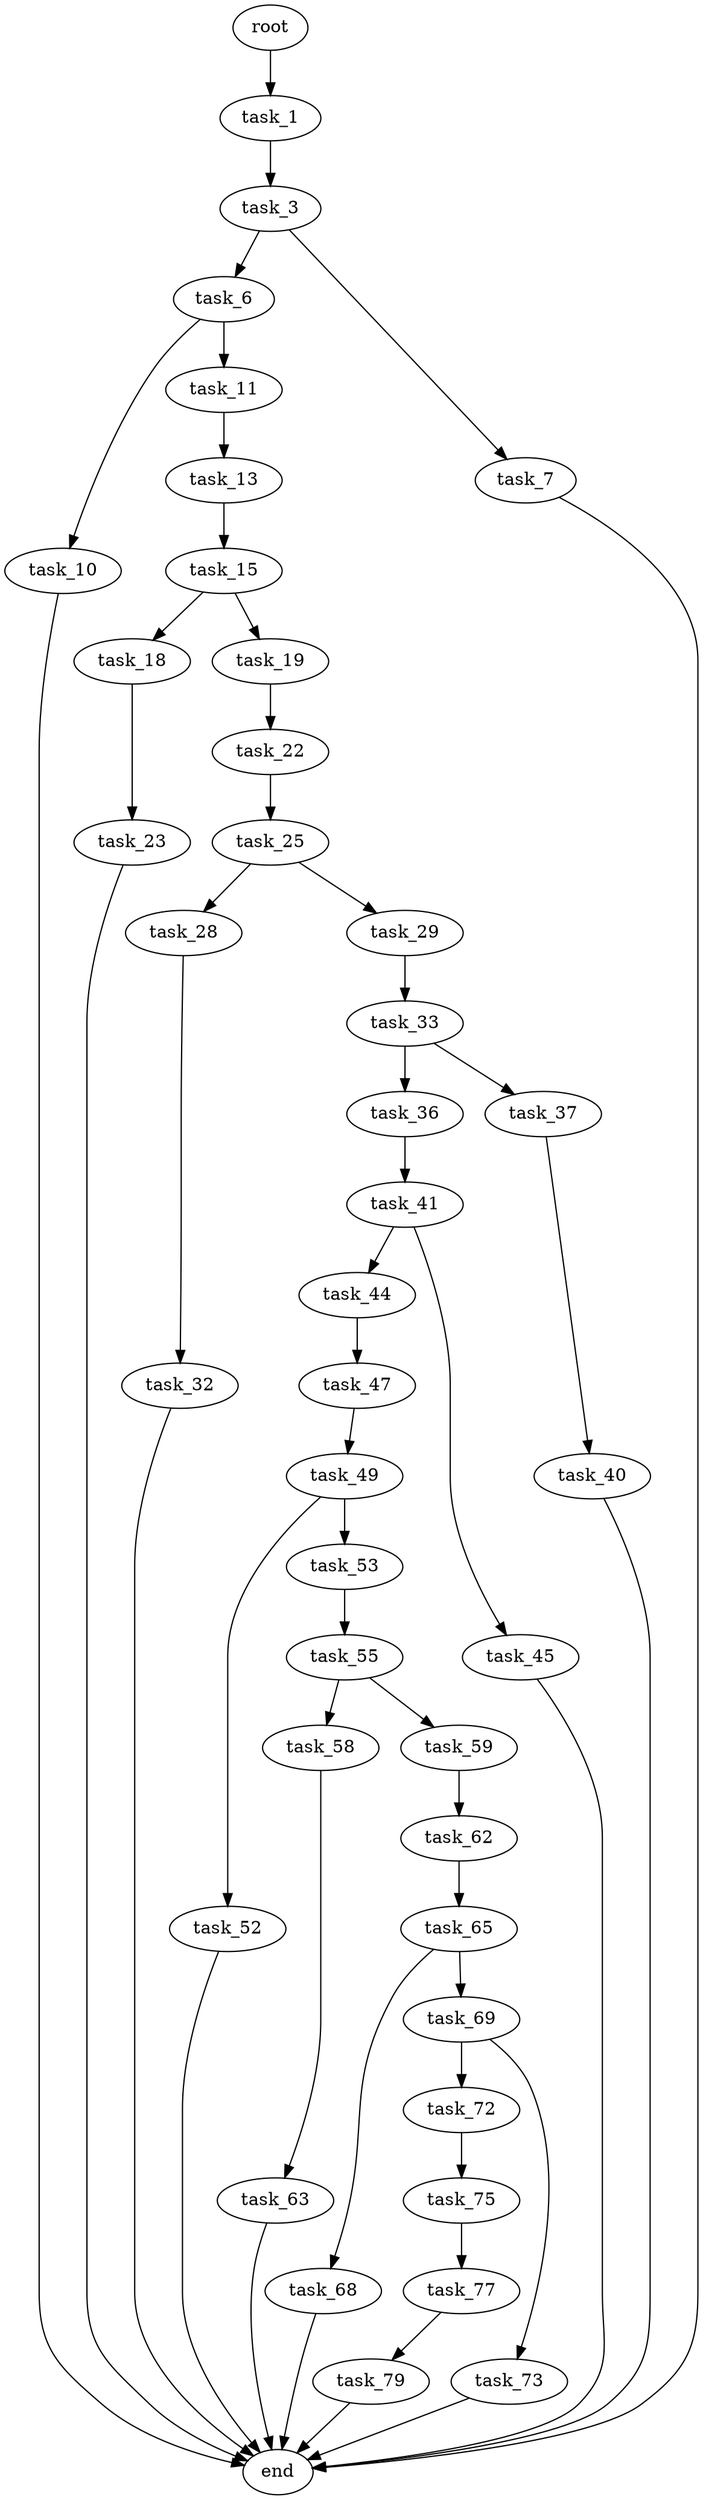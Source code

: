 digraph G {
  root [size="0.000000"];
  task_1 [size="782757789696.000000"];
  task_3 [size="9692995168.000000"];
  task_6 [size="4090344518.000000"];
  task_7 [size="4007869574.000000"];
  task_10 [size="68719476736.000000"];
  task_11 [size="1042536016165.000000"];
  task_13 [size="310386519986.000000"];
  task_15 [size="68719476736.000000"];
  task_18 [size="6274468803.000000"];
  task_19 [size="134217728000.000000"];
  task_22 [size="10981978424.000000"];
  task_23 [size="12675962421.000000"];
  task_25 [size="1288672620002.000000"];
  task_28 [size="1073741824000.000000"];
  task_29 [size="46086908567.000000"];
  task_32 [size="134217728000.000000"];
  task_33 [size="16914933367.000000"];
  task_36 [size="368293445632.000000"];
  task_37 [size="368293445632.000000"];
  task_40 [size="8589934592.000000"];
  task_41 [size="85266104167.000000"];
  task_44 [size="660112500310.000000"];
  task_45 [size="68719476736.000000"];
  task_47 [size="231928233984.000000"];
  task_49 [size="1919080398.000000"];
  task_52 [size="609513099457.000000"];
  task_53 [size="231928233984.000000"];
  task_55 [size="4106788802.000000"];
  task_58 [size="231928233984.000000"];
  task_59 [size="6987233993.000000"];
  task_62 [size="533598792.000000"];
  task_63 [size="38047155960.000000"];
  task_65 [size="368293445632.000000"];
  task_68 [size="549755813888.000000"];
  task_69 [size="569887184.000000"];
  task_72 [size="897805888189.000000"];
  task_73 [size="1277730539.000000"];
  task_75 [size="549755813888.000000"];
  task_77 [size="27820252794.000000"];
  task_79 [size="361128980334.000000"];
  end [size="0.000000"];

  root -> task_1 [size="1.000000"];
  task_1 -> task_3 [size="679477248.000000"];
  task_3 -> task_6 [size="209715200.000000"];
  task_3 -> task_7 [size="209715200.000000"];
  task_6 -> task_10 [size="75497472.000000"];
  task_6 -> task_11 [size="75497472.000000"];
  task_7 -> end [size="1.000000"];
  task_10 -> end [size="1.000000"];
  task_11 -> task_13 [size="679477248.000000"];
  task_13 -> task_15 [size="301989888.000000"];
  task_15 -> task_18 [size="134217728.000000"];
  task_15 -> task_19 [size="134217728.000000"];
  task_18 -> task_23 [size="209715200.000000"];
  task_19 -> task_22 [size="209715200.000000"];
  task_22 -> task_25 [size="679477248.000000"];
  task_23 -> end [size="1.000000"];
  task_25 -> task_28 [size="838860800.000000"];
  task_25 -> task_29 [size="838860800.000000"];
  task_28 -> task_32 [size="838860800.000000"];
  task_29 -> task_33 [size="75497472.000000"];
  task_32 -> end [size="1.000000"];
  task_33 -> task_36 [size="411041792.000000"];
  task_33 -> task_37 [size="411041792.000000"];
  task_36 -> task_41 [size="411041792.000000"];
  task_37 -> task_40 [size="411041792.000000"];
  task_40 -> end [size="1.000000"];
  task_41 -> task_44 [size="209715200.000000"];
  task_41 -> task_45 [size="209715200.000000"];
  task_44 -> task_47 [size="536870912.000000"];
  task_45 -> end [size="1.000000"];
  task_47 -> task_49 [size="301989888.000000"];
  task_49 -> task_52 [size="75497472.000000"];
  task_49 -> task_53 [size="75497472.000000"];
  task_52 -> end [size="1.000000"];
  task_53 -> task_55 [size="301989888.000000"];
  task_55 -> task_58 [size="209715200.000000"];
  task_55 -> task_59 [size="209715200.000000"];
  task_58 -> task_63 [size="301989888.000000"];
  task_59 -> task_62 [size="301989888.000000"];
  task_62 -> task_65 [size="33554432.000000"];
  task_63 -> end [size="1.000000"];
  task_65 -> task_68 [size="411041792.000000"];
  task_65 -> task_69 [size="411041792.000000"];
  task_68 -> end [size="1.000000"];
  task_69 -> task_72 [size="33554432.000000"];
  task_69 -> task_73 [size="33554432.000000"];
  task_72 -> task_75 [size="679477248.000000"];
  task_73 -> end [size="1.000000"];
  task_75 -> task_77 [size="536870912.000000"];
  task_77 -> task_79 [size="33554432.000000"];
  task_79 -> end [size="1.000000"];
}

